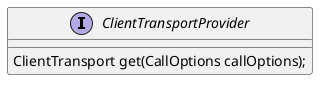 @startuml

interface ClientTransportProvider {
    ClientTransport get(CallOptions callOptions);
}


@enduml
